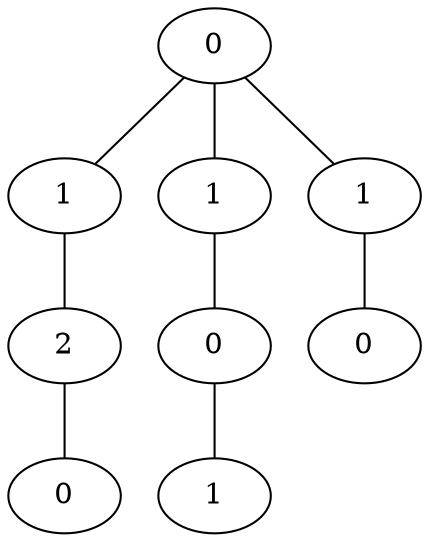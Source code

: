 graph {
a0[label=0];
a1[label=1];
a2[label=2];
a3[label=0];
a4[label=1];
a5[label=0];
a6[label=1];
a7[label=1];
a8[label=0];
a0 -- a1;
a0 -- a4;
a0 -- a7;
a1 -- a2;
a2 -- a3;
a4 -- a5;
a5 -- a6;
a7 -- a8;
}
